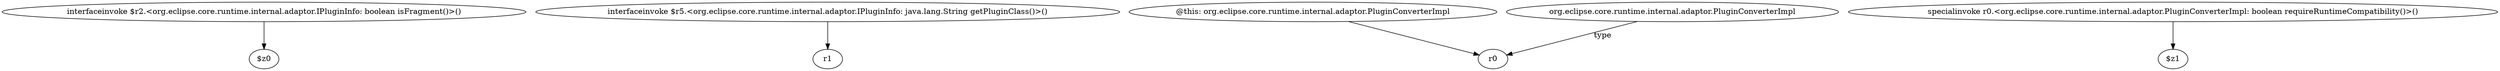 digraph g {
0[label="interfaceinvoke $r2.<org.eclipse.core.runtime.internal.adaptor.IPluginInfo: boolean isFragment()>()"]
1[label="$z0"]
0->1[label=""]
2[label="interfaceinvoke $r5.<org.eclipse.core.runtime.internal.adaptor.IPluginInfo: java.lang.String getPluginClass()>()"]
3[label="r1"]
2->3[label=""]
4[label="@this: org.eclipse.core.runtime.internal.adaptor.PluginConverterImpl"]
5[label="r0"]
4->5[label=""]
6[label="specialinvoke r0.<org.eclipse.core.runtime.internal.adaptor.PluginConverterImpl: boolean requireRuntimeCompatibility()>()"]
7[label="$z1"]
6->7[label=""]
8[label="org.eclipse.core.runtime.internal.adaptor.PluginConverterImpl"]
8->5[label="type"]
}